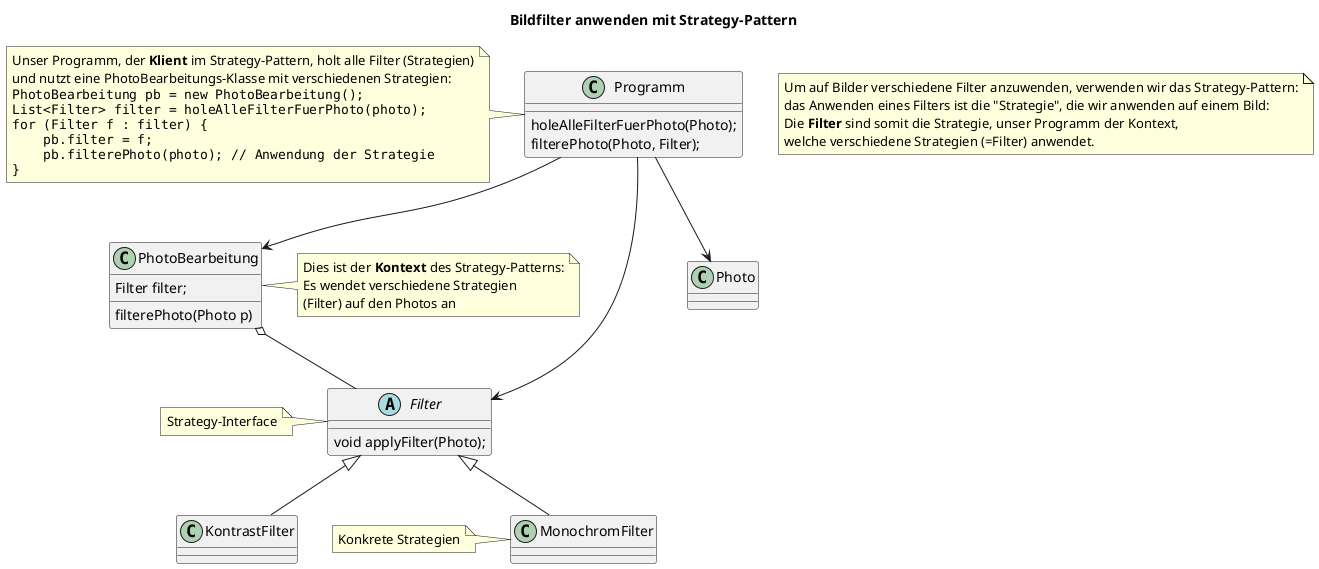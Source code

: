 @startuml
title Bildfilter anwenden mit Strategy-Pattern


note as Beschreibung
    Um auf Bilder verschiedene Filter anzuwenden, verwenden wir das Strategy-Pattern:
    das Anwenden eines Filters ist die "Strategie", die wir anwenden auf einem Bild:
    Die **Filter** sind somit die Strategie, unser Programm der Kontext,
    welche verschiedene Strategien (=Filter) anwendet.
end note

class Programm {
    holeAlleFilterFuerPhoto(Photo);
    filterePhoto(Photo, Filter);
}

note left of Programm
    Unser Programm, der **Klient** im Strategy-Pattern, holt alle Filter (Strategien)
    und nutzt eine PhotoBearbeitungs-Klasse mit verschiedenen Strategien:
    ""PhotoBearbeitung pb = new PhotoBearbeitung();""
    ""List<Filter> filter = holeAlleFilterFuerPhoto(photo);""
    ""for (Filter f : filter) {""
    ""    pb.filter = f;""
    ""    pb.filterePhoto(photo); // Anwendung der Strategie""
    ""}""
end note

class Photo {
}

class PhotoBearbeitung {
    Filter filter;
    filterePhoto(Photo p)
}
note right of PhotoBearbeitung
    Dies ist der **Kontext** des Strategy-Patterns:
    Es wendet verschiedene Strategien
    (Filter) auf den Photos an
end note

abstract class Filter {
    void applyFilter(Photo);
}
note left of Filter: Strategy-Interface

class MonochromFilter extends Filter {}
note left of MonochromFilter: Konkrete Strategien

class KontrastFilter extends Filter {}

Programm --> Filter
Programm --> PhotoBearbeitung
Programm --> Photo
PhotoBearbeitung o-- Filter
@enduml
